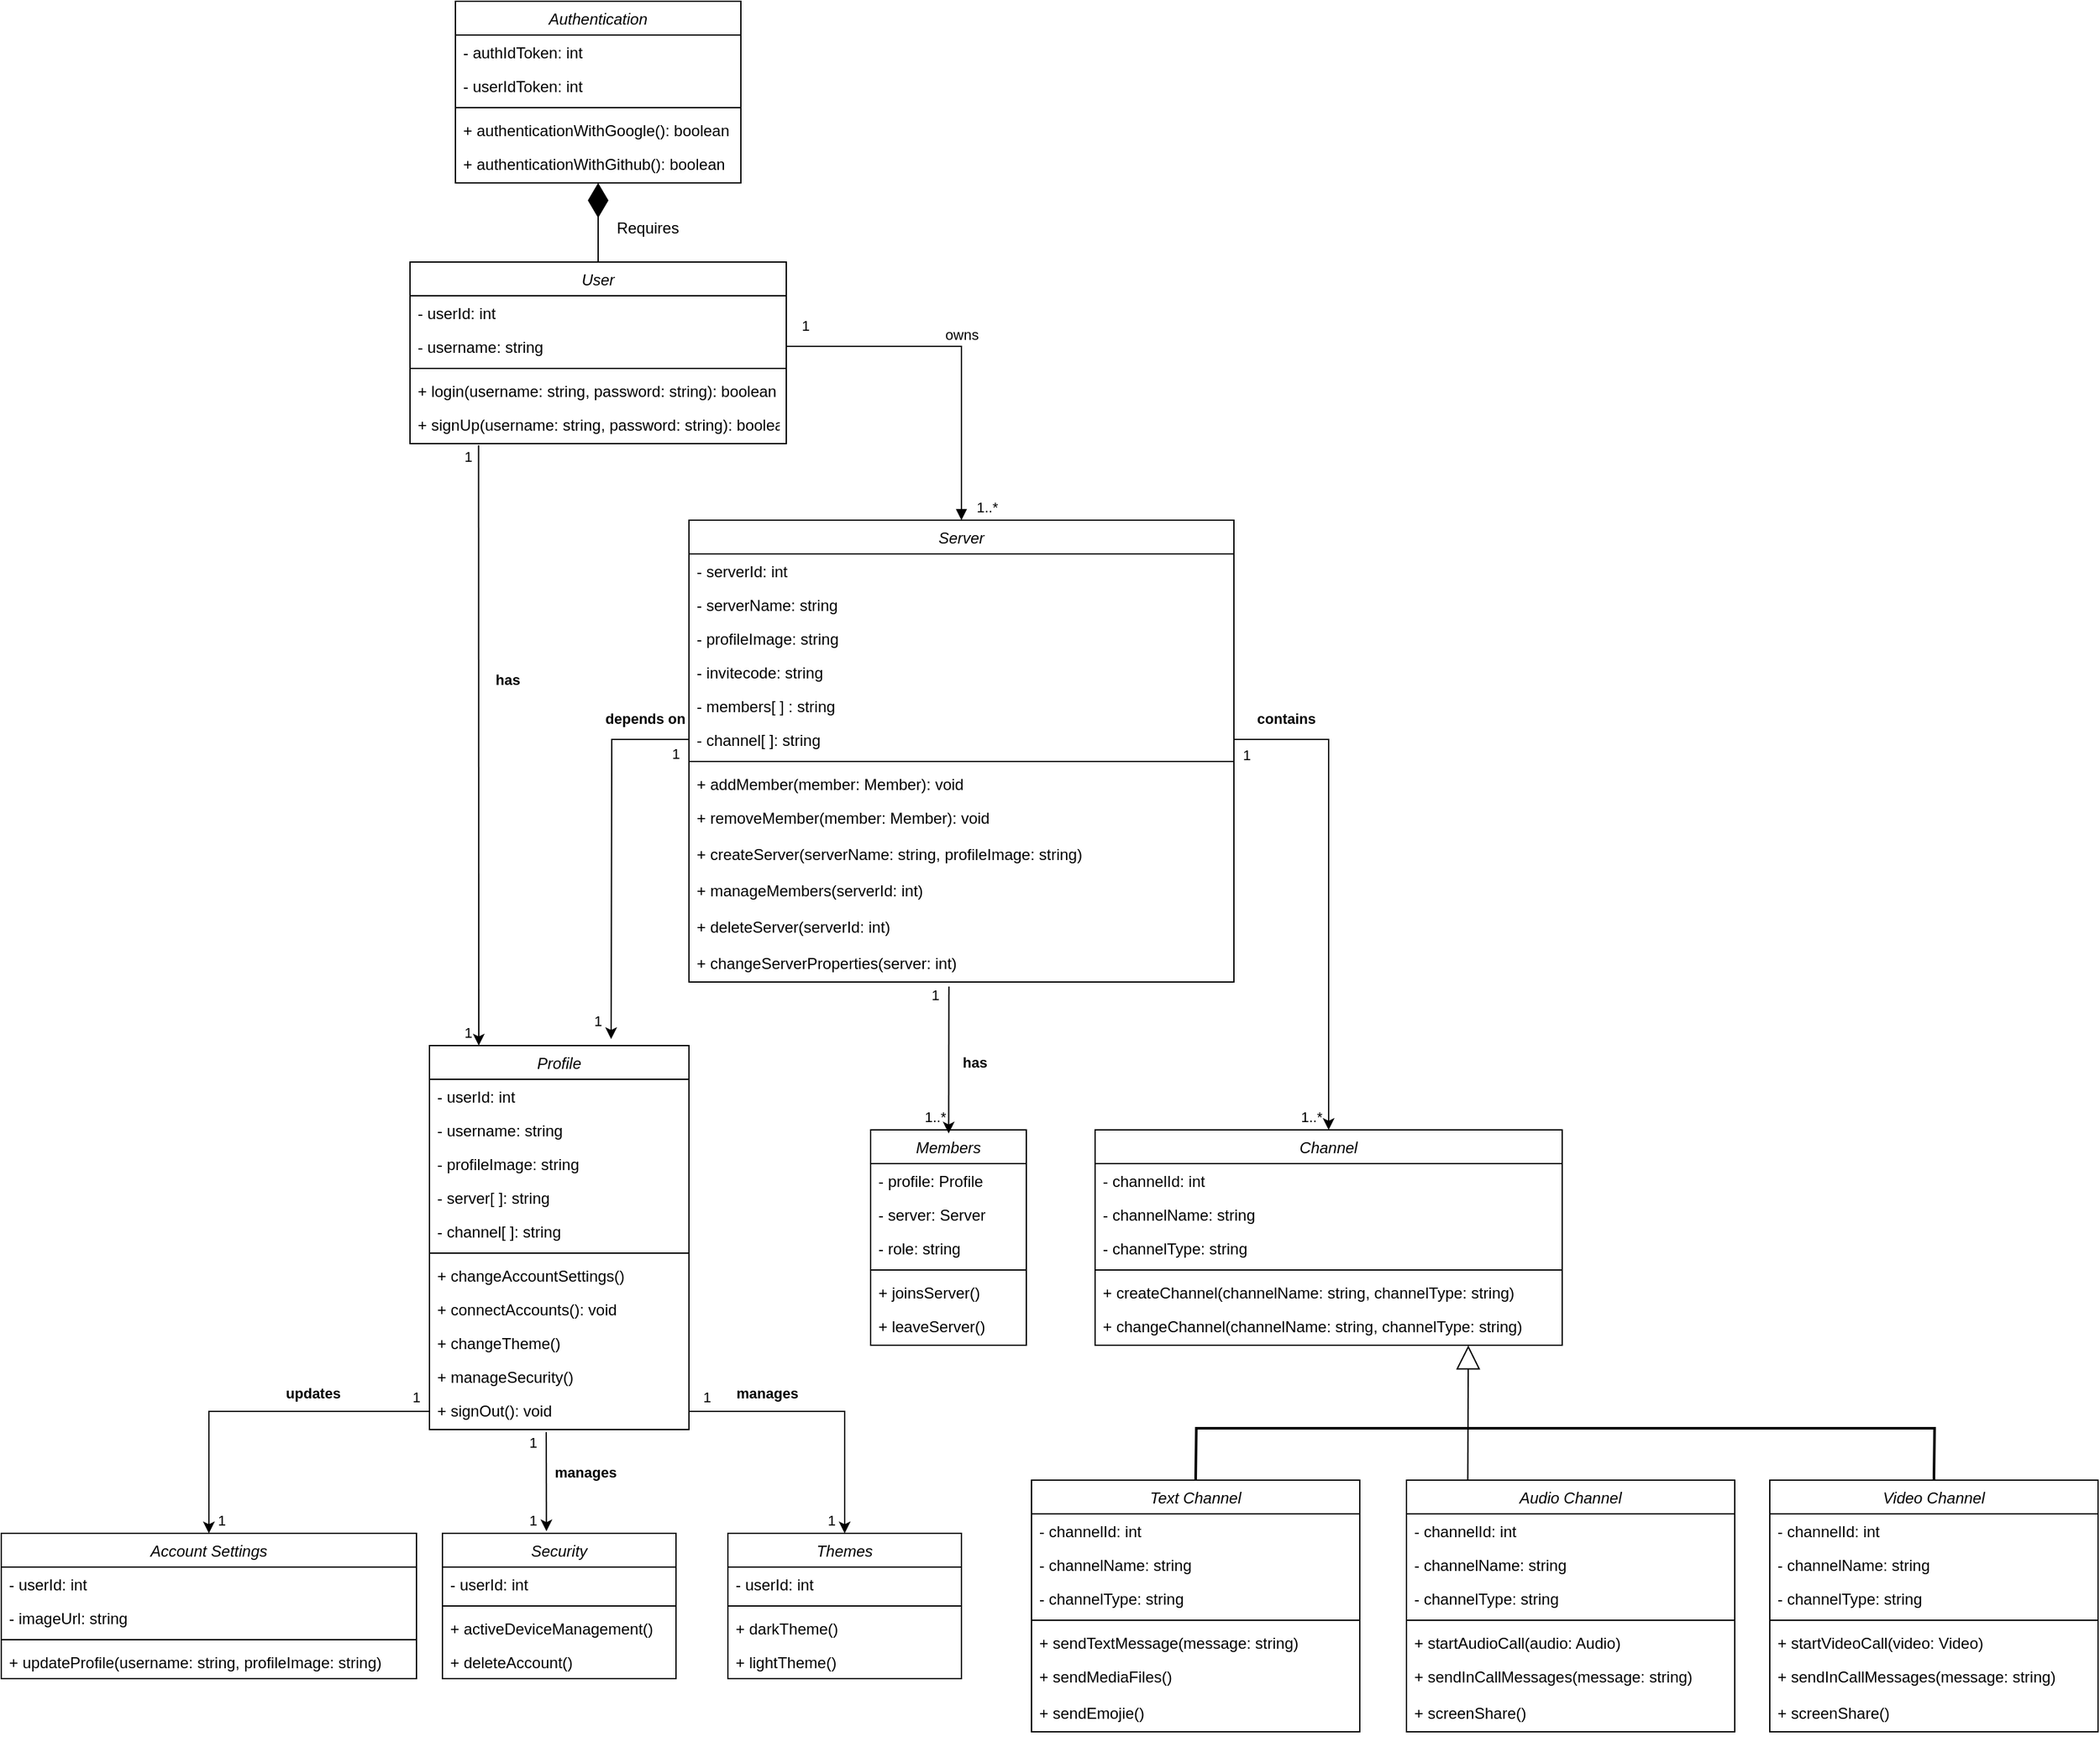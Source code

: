 <mxfile version="24.2.3" type="github">
  <diagram id="C5RBs43oDa-KdzZeNtuy" name="Page-1">
    <mxGraphModel dx="2577" dy="870" grid="1" gridSize="10" guides="1" tooltips="1" connect="1" arrows="1" fold="1" page="1" pageScale="1" pageWidth="827" pageHeight="1169" math="0" shadow="0">
      <root>
        <mxCell id="WIyWlLk6GJQsqaUBKTNV-0" />
        <mxCell id="WIyWlLk6GJQsqaUBKTNV-1" parent="WIyWlLk6GJQsqaUBKTNV-0" />
        <mxCell id="zkfFHV4jXpPFQw0GAbJ--0" value="Authentication" style="swimlane;fontStyle=2;align=center;verticalAlign=top;childLayout=stackLayout;horizontal=1;startSize=26;horizontalStack=0;resizeParent=1;resizeLast=0;collapsible=1;marginBottom=0;rounded=0;shadow=0;strokeWidth=1;strokeColor=default;fillColor=none;" parent="WIyWlLk6GJQsqaUBKTNV-1" vertex="1">
          <mxGeometry x="220" y="120" width="220" height="140" as="geometry">
            <mxRectangle x="230" y="140" width="160" height="26" as="alternateBounds" />
          </mxGeometry>
        </mxCell>
        <mxCell id="zkfFHV4jXpPFQw0GAbJ--1" value="- authIdToken: int" style="text;align=left;verticalAlign=top;spacingLeft=4;spacingRight=4;overflow=hidden;rotatable=0;points=[[0,0.5],[1,0.5]];portConstraint=eastwest;" parent="zkfFHV4jXpPFQw0GAbJ--0" vertex="1">
          <mxGeometry y="26" width="220" height="26" as="geometry" />
        </mxCell>
        <mxCell id="zkfFHV4jXpPFQw0GAbJ--2" value="- userIdToken: int" style="text;align=left;verticalAlign=top;spacingLeft=4;spacingRight=4;overflow=hidden;rotatable=0;points=[[0,0.5],[1,0.5]];portConstraint=eastwest;rounded=0;shadow=0;html=0;" parent="zkfFHV4jXpPFQw0GAbJ--0" vertex="1">
          <mxGeometry y="52" width="220" height="26" as="geometry" />
        </mxCell>
        <mxCell id="zkfFHV4jXpPFQw0GAbJ--4" value="" style="line;html=1;strokeWidth=1;align=left;verticalAlign=middle;spacingTop=-1;spacingLeft=3;spacingRight=3;rotatable=0;labelPosition=right;points=[];portConstraint=eastwest;" parent="zkfFHV4jXpPFQw0GAbJ--0" vertex="1">
          <mxGeometry y="78" width="220" height="8" as="geometry" />
        </mxCell>
        <mxCell id="zkfFHV4jXpPFQw0GAbJ--5" value="+ authenticationWithGoogle(): boolean" style="text;align=left;verticalAlign=top;spacingLeft=4;spacingRight=4;overflow=hidden;rotatable=0;points=[[0,0.5],[1,0.5]];portConstraint=eastwest;" parent="zkfFHV4jXpPFQw0GAbJ--0" vertex="1">
          <mxGeometry y="86" width="220" height="26" as="geometry" />
        </mxCell>
        <mxCell id="yIrXQDj36czrP8xKWyTo-0" value="+ authenticationWithGithub(): boolean" style="text;align=left;verticalAlign=top;spacingLeft=4;spacingRight=4;overflow=hidden;rotatable=0;points=[[0,0.5],[1,0.5]];portConstraint=eastwest;" parent="zkfFHV4jXpPFQw0GAbJ--0" vertex="1">
          <mxGeometry y="112" width="220" height="28" as="geometry" />
        </mxCell>
        <mxCell id="yIrXQDj36czrP8xKWyTo-1" value="User" style="swimlane;fontStyle=2;align=center;verticalAlign=top;childLayout=stackLayout;horizontal=1;startSize=26;horizontalStack=0;resizeParent=1;resizeLast=0;collapsible=1;marginBottom=0;rounded=0;shadow=0;strokeWidth=1;fillColor=none;" parent="WIyWlLk6GJQsqaUBKTNV-1" vertex="1">
          <mxGeometry x="185" y="321" width="290" height="140" as="geometry">
            <mxRectangle x="230" y="140" width="160" height="26" as="alternateBounds" />
          </mxGeometry>
        </mxCell>
        <mxCell id="yIrXQDj36czrP8xKWyTo-2" value="- userId: int" style="text;align=left;verticalAlign=top;spacingLeft=4;spacingRight=4;overflow=hidden;rotatable=0;points=[[0,0.5],[1,0.5]];portConstraint=eastwest;" parent="yIrXQDj36czrP8xKWyTo-1" vertex="1">
          <mxGeometry y="26" width="290" height="26" as="geometry" />
        </mxCell>
        <mxCell id="yIrXQDj36czrP8xKWyTo-3" value="- username: string" style="text;align=left;verticalAlign=top;spacingLeft=4;spacingRight=4;overflow=hidden;rotatable=0;points=[[0,0.5],[1,0.5]];portConstraint=eastwest;rounded=0;shadow=0;html=0;" parent="yIrXQDj36czrP8xKWyTo-1" vertex="1">
          <mxGeometry y="52" width="290" height="26" as="geometry" />
        </mxCell>
        <mxCell id="yIrXQDj36czrP8xKWyTo-4" value="" style="line;html=1;strokeWidth=1;align=left;verticalAlign=middle;spacingTop=-1;spacingLeft=3;spacingRight=3;rotatable=0;labelPosition=right;points=[];portConstraint=eastwest;" parent="yIrXQDj36czrP8xKWyTo-1" vertex="1">
          <mxGeometry y="78" width="290" height="8" as="geometry" />
        </mxCell>
        <mxCell id="yIrXQDj36czrP8xKWyTo-5" value="+ login(username: string, password: string): boolean" style="text;align=left;verticalAlign=top;spacingLeft=4;spacingRight=4;overflow=hidden;rotatable=0;points=[[0,0.5],[1,0.5]];portConstraint=eastwest;" parent="yIrXQDj36czrP8xKWyTo-1" vertex="1">
          <mxGeometry y="86" width="290" height="26" as="geometry" />
        </mxCell>
        <mxCell id="yIrXQDj36czrP8xKWyTo-6" value="+ signUp(username: string, password: string): boolean" style="text;align=left;verticalAlign=top;spacingLeft=4;spacingRight=4;overflow=hidden;rotatable=0;points=[[0,0.5],[1,0.5]];portConstraint=eastwest;" parent="yIrXQDj36czrP8xKWyTo-1" vertex="1">
          <mxGeometry y="112" width="290" height="28" as="geometry" />
        </mxCell>
        <mxCell id="yIrXQDj36czrP8xKWyTo-7" value="" style="endArrow=diamondThin;endFill=1;endSize=24;html=1;rounded=0;exitX=0.5;exitY=0;exitDx=0;exitDy=0;" parent="WIyWlLk6GJQsqaUBKTNV-1" source="yIrXQDj36czrP8xKWyTo-1" target="yIrXQDj36czrP8xKWyTo-0" edge="1">
          <mxGeometry width="160" relative="1" as="geometry">
            <mxPoint x="230" y="410" as="sourcePoint" />
            <mxPoint x="390" y="410" as="targetPoint" />
          </mxGeometry>
        </mxCell>
        <mxCell id="yIrXQDj36czrP8xKWyTo-9" value="Requires&amp;nbsp;" style="text;html=1;align=center;verticalAlign=middle;whiteSpace=wrap;rounded=0;" parent="WIyWlLk6GJQsqaUBKTNV-1" vertex="1">
          <mxGeometry x="340" y="280" width="60" height="30" as="geometry" />
        </mxCell>
        <mxCell id="yIrXQDj36czrP8xKWyTo-18" value="Server" style="swimlane;fontStyle=2;align=center;verticalAlign=top;childLayout=stackLayout;horizontal=1;startSize=26;horizontalStack=0;resizeParent=1;resizeLast=0;collapsible=1;marginBottom=0;rounded=0;shadow=0;strokeWidth=1;fillColor=none;" parent="WIyWlLk6GJQsqaUBKTNV-1" vertex="1">
          <mxGeometry x="400" y="520" width="420" height="356" as="geometry">
            <mxRectangle x="230" y="140" width="160" height="26" as="alternateBounds" />
          </mxGeometry>
        </mxCell>
        <mxCell id="yIrXQDj36czrP8xKWyTo-19" value="- serverId: int" style="text;align=left;verticalAlign=top;spacingLeft=4;spacingRight=4;overflow=hidden;rotatable=0;points=[[0,0.5],[1,0.5]];portConstraint=eastwest;" parent="yIrXQDj36czrP8xKWyTo-18" vertex="1">
          <mxGeometry y="26" width="420" height="26" as="geometry" />
        </mxCell>
        <mxCell id="yIrXQDj36czrP8xKWyTo-26" value="- serverName: string" style="text;align=left;verticalAlign=top;spacingLeft=4;spacingRight=4;overflow=hidden;rotatable=0;points=[[0,0.5],[1,0.5]];portConstraint=eastwest;" parent="yIrXQDj36czrP8xKWyTo-18" vertex="1">
          <mxGeometry y="52" width="420" height="26" as="geometry" />
        </mxCell>
        <mxCell id="yIrXQDj36czrP8xKWyTo-27" value="- profileImage: string" style="text;align=left;verticalAlign=top;spacingLeft=4;spacingRight=4;overflow=hidden;rotatable=0;points=[[0,0.5],[1,0.5]];portConstraint=eastwest;" parent="yIrXQDj36czrP8xKWyTo-18" vertex="1">
          <mxGeometry y="78" width="420" height="26" as="geometry" />
        </mxCell>
        <mxCell id="yIrXQDj36czrP8xKWyTo-28" value="- invitecode: string" style="text;align=left;verticalAlign=top;spacingLeft=4;spacingRight=4;overflow=hidden;rotatable=0;points=[[0,0.5],[1,0.5]];portConstraint=eastwest;" parent="yIrXQDj36czrP8xKWyTo-18" vertex="1">
          <mxGeometry y="104" width="420" height="26" as="geometry" />
        </mxCell>
        <mxCell id="yIrXQDj36czrP8xKWyTo-30" value="- members[ ] : string" style="text;align=left;verticalAlign=top;spacingLeft=4;spacingRight=4;overflow=hidden;rotatable=0;points=[[0,0.5],[1,0.5]];portConstraint=eastwest;" parent="yIrXQDj36czrP8xKWyTo-18" vertex="1">
          <mxGeometry y="130" width="420" height="26" as="geometry" />
        </mxCell>
        <mxCell id="yIrXQDj36czrP8xKWyTo-117" style="edgeStyle=orthogonalEdgeStyle;rounded=0;orthogonalLoop=1;jettySize=auto;html=1;exitX=0;exitY=0.5;exitDx=0;exitDy=0;" parent="yIrXQDj36czrP8xKWyTo-18" source="yIrXQDj36czrP8xKWyTo-29" edge="1">
          <mxGeometry relative="1" as="geometry">
            <mxPoint x="-60" y="400" as="targetPoint" />
          </mxGeometry>
        </mxCell>
        <mxCell id="yIrXQDj36czrP8xKWyTo-29" value="- channel[ ]: string" style="text;align=left;verticalAlign=top;spacingLeft=4;spacingRight=4;overflow=hidden;rotatable=0;points=[[0,0.5],[1,0.5]];portConstraint=eastwest;" parent="yIrXQDj36czrP8xKWyTo-18" vertex="1">
          <mxGeometry y="156" width="420" height="26" as="geometry" />
        </mxCell>
        <mxCell id="yIrXQDj36czrP8xKWyTo-21" value="" style="line;html=1;strokeWidth=1;align=left;verticalAlign=middle;spacingTop=-1;spacingLeft=3;spacingRight=3;rotatable=0;labelPosition=right;points=[];portConstraint=eastwest;" parent="yIrXQDj36czrP8xKWyTo-18" vertex="1">
          <mxGeometry y="182" width="420" height="8" as="geometry" />
        </mxCell>
        <mxCell id="yIrXQDj36czrP8xKWyTo-22" value="+ addMember(member: Member): void" style="text;align=left;verticalAlign=top;spacingLeft=4;spacingRight=4;overflow=hidden;rotatable=0;points=[[0,0.5],[1,0.5]];portConstraint=eastwest;" parent="yIrXQDj36czrP8xKWyTo-18" vertex="1">
          <mxGeometry y="190" width="420" height="26" as="geometry" />
        </mxCell>
        <mxCell id="yIrXQDj36czrP8xKWyTo-120" value="" style="endArrow=classic;html=1;rounded=0;exitX=0.477;exitY=1.124;exitDx=0;exitDy=0;exitPerimeter=0;entryX=0.5;entryY=0;entryDx=0;entryDy=0;" parent="yIrXQDj36czrP8xKWyTo-18" source="yIrXQDj36czrP8xKWyTo-34" edge="1">
          <mxGeometry width="50" height="50" relative="1" as="geometry">
            <mxPoint x="200.0" y="10.002" as="sourcePoint" />
            <mxPoint x="200.16" y="472.77" as="targetPoint" />
          </mxGeometry>
        </mxCell>
        <mxCell id="yIrXQDj36czrP8xKWyTo-23" value="+ removeMember(member: Member): void" style="text;align=left;verticalAlign=top;spacingLeft=4;spacingRight=4;overflow=hidden;rotatable=0;points=[[0,0.5],[1,0.5]];portConstraint=eastwest;" parent="yIrXQDj36czrP8xKWyTo-18" vertex="1">
          <mxGeometry y="216" width="420" height="28" as="geometry" />
        </mxCell>
        <mxCell id="yIrXQDj36czrP8xKWyTo-33" value="+ createServer(serverName: string, profileImage: string)" style="text;align=left;verticalAlign=top;spacingLeft=4;spacingRight=4;overflow=hidden;rotatable=0;points=[[0,0.5],[1,0.5]];portConstraint=eastwest;" parent="yIrXQDj36czrP8xKWyTo-18" vertex="1">
          <mxGeometry y="244" width="420" height="28" as="geometry" />
        </mxCell>
        <mxCell id="yIrXQDj36czrP8xKWyTo-31" value="+ manageMembers(serverId: int)" style="text;align=left;verticalAlign=top;spacingLeft=4;spacingRight=4;overflow=hidden;rotatable=0;points=[[0,0.5],[1,0.5]];portConstraint=eastwest;" parent="yIrXQDj36czrP8xKWyTo-18" vertex="1">
          <mxGeometry y="272" width="420" height="28" as="geometry" />
        </mxCell>
        <mxCell id="yIrXQDj36czrP8xKWyTo-32" value="+ deleteServer(serverId: int)" style="text;align=left;verticalAlign=top;spacingLeft=4;spacingRight=4;overflow=hidden;rotatable=0;points=[[0,0.5],[1,0.5]];portConstraint=eastwest;" parent="yIrXQDj36czrP8xKWyTo-18" vertex="1">
          <mxGeometry y="300" width="420" height="28" as="geometry" />
        </mxCell>
        <mxCell id="yIrXQDj36czrP8xKWyTo-34" value="+ changeServerProperties(server: int)" style="text;align=left;verticalAlign=top;spacingLeft=4;spacingRight=4;overflow=hidden;rotatable=0;points=[[0,0.5],[1,0.5]];portConstraint=eastwest;" parent="yIrXQDj36czrP8xKWyTo-18" vertex="1">
          <mxGeometry y="328" width="420" height="28" as="geometry" />
        </mxCell>
        <mxCell id="yIrXQDj36czrP8xKWyTo-36" value="owns" style="html=1;verticalAlign=bottom;endArrow=block;curved=0;rounded=0;exitX=1;exitY=0.5;exitDx=0;exitDy=0;entryX=0.5;entryY=0;entryDx=0;entryDy=0;" parent="WIyWlLk6GJQsqaUBKTNV-1" source="yIrXQDj36czrP8xKWyTo-3" target="yIrXQDj36czrP8xKWyTo-18" edge="1">
          <mxGeometry width="80" relative="1" as="geometry">
            <mxPoint x="480" y="600" as="sourcePoint" />
            <mxPoint x="560" y="600" as="targetPoint" />
            <Array as="points">
              <mxPoint x="610" y="386" />
            </Array>
          </mxGeometry>
        </mxCell>
        <mxCell id="yIrXQDj36czrP8xKWyTo-37" value="&lt;font style=&quot;font-size: 11px;&quot;&gt;1&lt;/font&gt;" style="text;html=1;align=center;verticalAlign=middle;whiteSpace=wrap;rounded=0;" parent="WIyWlLk6GJQsqaUBKTNV-1" vertex="1">
          <mxGeometry x="480" y="360" width="20" height="20" as="geometry" />
        </mxCell>
        <mxCell id="yIrXQDj36czrP8xKWyTo-39" value="&lt;font style=&quot;font-size: 11px;&quot;&gt;1..*&lt;/font&gt;" style="text;html=1;align=center;verticalAlign=middle;whiteSpace=wrap;rounded=0;" parent="WIyWlLk6GJQsqaUBKTNV-1" vertex="1">
          <mxGeometry x="620" y="500" width="20" height="20" as="geometry" />
        </mxCell>
        <mxCell id="yIrXQDj36czrP8xKWyTo-40" value="Channel" style="swimlane;fontStyle=2;align=center;verticalAlign=top;childLayout=stackLayout;horizontal=1;startSize=26;horizontalStack=0;resizeParent=1;resizeLast=0;collapsible=1;marginBottom=0;rounded=0;shadow=0;strokeWidth=1;fillColor=none;" parent="WIyWlLk6GJQsqaUBKTNV-1" vertex="1">
          <mxGeometry x="713" y="990" width="360" height="166" as="geometry">
            <mxRectangle x="230" y="140" width="160" height="26" as="alternateBounds" />
          </mxGeometry>
        </mxCell>
        <mxCell id="yIrXQDj36czrP8xKWyTo-41" value="- channelId: int" style="text;align=left;verticalAlign=top;spacingLeft=4;spacingRight=4;overflow=hidden;rotatable=0;points=[[0,0.5],[1,0.5]];portConstraint=eastwest;" parent="yIrXQDj36czrP8xKWyTo-40" vertex="1">
          <mxGeometry y="26" width="360" height="26" as="geometry" />
        </mxCell>
        <mxCell id="yIrXQDj36czrP8xKWyTo-42" value="- channelName: string" style="text;align=left;verticalAlign=top;spacingLeft=4;spacingRight=4;overflow=hidden;rotatable=0;points=[[0,0.5],[1,0.5]];portConstraint=eastwest;rounded=0;shadow=0;html=0;" parent="yIrXQDj36czrP8xKWyTo-40" vertex="1">
          <mxGeometry y="52" width="360" height="26" as="geometry" />
        </mxCell>
        <mxCell id="yIrXQDj36czrP8xKWyTo-66" value="- channelType: string" style="text;align=left;verticalAlign=top;spacingLeft=4;spacingRight=4;overflow=hidden;rotatable=0;points=[[0,0.5],[1,0.5]];portConstraint=eastwest;rounded=0;shadow=0;html=0;" parent="yIrXQDj36czrP8xKWyTo-40" vertex="1">
          <mxGeometry y="78" width="360" height="26" as="geometry" />
        </mxCell>
        <mxCell id="yIrXQDj36czrP8xKWyTo-43" value="" style="line;html=1;strokeWidth=1;align=left;verticalAlign=middle;spacingTop=-1;spacingLeft=3;spacingRight=3;rotatable=0;labelPosition=right;points=[];portConstraint=eastwest;" parent="yIrXQDj36czrP8xKWyTo-40" vertex="1">
          <mxGeometry y="104" width="360" height="8" as="geometry" />
        </mxCell>
        <mxCell id="yIrXQDj36czrP8xKWyTo-44" value="+ createChannel(channelName: string, channelType: string)" style="text;align=left;verticalAlign=top;spacingLeft=4;spacingRight=4;overflow=hidden;rotatable=0;points=[[0,0.5],[1,0.5]];portConstraint=eastwest;" parent="yIrXQDj36czrP8xKWyTo-40" vertex="1">
          <mxGeometry y="112" width="360" height="26" as="geometry" />
        </mxCell>
        <mxCell id="yIrXQDj36czrP8xKWyTo-45" value="+ changeChannel(channelName: string, channelType: string)" style="text;align=left;verticalAlign=top;spacingLeft=4;spacingRight=4;overflow=hidden;rotatable=0;points=[[0,0.5],[1,0.5]];portConstraint=eastwest;" parent="yIrXQDj36czrP8xKWyTo-40" vertex="1">
          <mxGeometry y="138" width="360" height="28" as="geometry" />
        </mxCell>
        <mxCell id="yIrXQDj36czrP8xKWyTo-46" value="Profile" style="swimlane;fontStyle=2;align=center;verticalAlign=top;childLayout=stackLayout;horizontal=1;startSize=26;horizontalStack=0;resizeParent=1;resizeLast=0;collapsible=1;marginBottom=0;rounded=0;shadow=0;strokeWidth=1;fillColor=none;" parent="WIyWlLk6GJQsqaUBKTNV-1" vertex="1">
          <mxGeometry x="200" y="925" width="200" height="296" as="geometry">
            <mxRectangle x="230" y="140" width="160" height="26" as="alternateBounds" />
          </mxGeometry>
        </mxCell>
        <mxCell id="yIrXQDj36czrP8xKWyTo-47" value="- userId: int" style="text;align=left;verticalAlign=top;spacingLeft=4;spacingRight=4;overflow=hidden;rotatable=0;points=[[0,0.5],[1,0.5]];portConstraint=eastwest;" parent="yIrXQDj36czrP8xKWyTo-46" vertex="1">
          <mxGeometry y="26" width="200" height="26" as="geometry" />
        </mxCell>
        <mxCell id="yIrXQDj36czrP8xKWyTo-48" value="- username: string" style="text;align=left;verticalAlign=top;spacingLeft=4;spacingRight=4;overflow=hidden;rotatable=0;points=[[0,0.5],[1,0.5]];portConstraint=eastwest;rounded=0;shadow=0;html=0;" parent="yIrXQDj36czrP8xKWyTo-46" vertex="1">
          <mxGeometry y="52" width="200" height="26" as="geometry" />
        </mxCell>
        <mxCell id="yIrXQDj36czrP8xKWyTo-58" value="- profileImage: string" style="text;align=left;verticalAlign=top;spacingLeft=4;spacingRight=4;overflow=hidden;rotatable=0;points=[[0,0.5],[1,0.5]];portConstraint=eastwest;rounded=0;shadow=0;html=0;" parent="yIrXQDj36czrP8xKWyTo-46" vertex="1">
          <mxGeometry y="78" width="200" height="26" as="geometry" />
        </mxCell>
        <mxCell id="yIrXQDj36czrP8xKWyTo-59" value="- server[ ]: string" style="text;align=left;verticalAlign=top;spacingLeft=4;spacingRight=4;overflow=hidden;rotatable=0;points=[[0,0.5],[1,0.5]];portConstraint=eastwest;rounded=0;shadow=0;html=0;" parent="yIrXQDj36czrP8xKWyTo-46" vertex="1">
          <mxGeometry y="104" width="200" height="26" as="geometry" />
        </mxCell>
        <mxCell id="yIrXQDj36czrP8xKWyTo-60" value="- channel[ ]: string" style="text;align=left;verticalAlign=top;spacingLeft=4;spacingRight=4;overflow=hidden;rotatable=0;points=[[0,0.5],[1,0.5]];portConstraint=eastwest;rounded=0;shadow=0;html=0;" parent="yIrXQDj36czrP8xKWyTo-46" vertex="1">
          <mxGeometry y="130" width="200" height="26" as="geometry" />
        </mxCell>
        <mxCell id="yIrXQDj36czrP8xKWyTo-49" value="" style="line;html=1;strokeWidth=1;align=left;verticalAlign=middle;spacingTop=-1;spacingLeft=3;spacingRight=3;rotatable=0;labelPosition=right;points=[];portConstraint=eastwest;" parent="yIrXQDj36czrP8xKWyTo-46" vertex="1">
          <mxGeometry y="156" width="200" height="8" as="geometry" />
        </mxCell>
        <mxCell id="yIrXQDj36czrP8xKWyTo-50" value="+ changeAccountSettings()" style="text;align=left;verticalAlign=top;spacingLeft=4;spacingRight=4;overflow=hidden;rotatable=0;points=[[0,0.5],[1,0.5]];portConstraint=eastwest;" parent="yIrXQDj36czrP8xKWyTo-46" vertex="1">
          <mxGeometry y="164" width="200" height="26" as="geometry" />
        </mxCell>
        <mxCell id="yIrXQDj36czrP8xKWyTo-62" value="+ connectAccounts(): void" style="text;align=left;verticalAlign=top;spacingLeft=4;spacingRight=4;overflow=hidden;rotatable=0;points=[[0,0.5],[1,0.5]];portConstraint=eastwest;" parent="yIrXQDj36czrP8xKWyTo-46" vertex="1">
          <mxGeometry y="190" width="200" height="26" as="geometry" />
        </mxCell>
        <mxCell id="yIrXQDj36czrP8xKWyTo-63" value="+ changeTheme()" style="text;align=left;verticalAlign=top;spacingLeft=4;spacingRight=4;overflow=hidden;rotatable=0;points=[[0,0.5],[1,0.5]];portConstraint=eastwest;" parent="yIrXQDj36czrP8xKWyTo-46" vertex="1">
          <mxGeometry y="216" width="200" height="26" as="geometry" />
        </mxCell>
        <mxCell id="yIrXQDj36czrP8xKWyTo-123" value="" style="endArrow=classic;html=1;rounded=0;exitX=0.45;exitY=1.071;exitDx=0;exitDy=0;exitPerimeter=0;entryX=0.5;entryY=0;entryDx=0;entryDy=0;" parent="yIrXQDj36czrP8xKWyTo-46" source="yIrXQDj36czrP8xKWyTo-51" edge="1">
          <mxGeometry width="50" height="50" relative="1" as="geometry">
            <mxPoint x="90.0" y="-88.388" as="sourcePoint" />
            <mxPoint x="90.16" y="374.38" as="targetPoint" />
          </mxGeometry>
        </mxCell>
        <mxCell id="yIrXQDj36czrP8xKWyTo-61" value="+ manageSecurity()" style="text;align=left;verticalAlign=top;spacingLeft=4;spacingRight=4;overflow=hidden;rotatable=0;points=[[0,0.5],[1,0.5]];portConstraint=eastwest;" parent="yIrXQDj36czrP8xKWyTo-46" vertex="1">
          <mxGeometry y="242" width="200" height="26" as="geometry" />
        </mxCell>
        <mxCell id="yIrXQDj36czrP8xKWyTo-51" value="+ signOut(): void" style="text;align=left;verticalAlign=top;spacingLeft=4;spacingRight=4;overflow=hidden;rotatable=0;points=[[0,0.5],[1,0.5]];portConstraint=eastwest;" parent="yIrXQDj36czrP8xKWyTo-46" vertex="1">
          <mxGeometry y="268" width="200" height="28" as="geometry" />
        </mxCell>
        <mxCell id="yIrXQDj36czrP8xKWyTo-64" style="edgeStyle=orthogonalEdgeStyle;rounded=0;orthogonalLoop=1;jettySize=auto;html=1;exitX=1;exitY=0.5;exitDx=0;exitDy=0;" parent="yIrXQDj36czrP8xKWyTo-46" source="yIrXQDj36czrP8xKWyTo-60" target="yIrXQDj36czrP8xKWyTo-60" edge="1">
          <mxGeometry relative="1" as="geometry" />
        </mxCell>
        <mxCell id="yIrXQDj36czrP8xKWyTo-52" value="Members" style="swimlane;fontStyle=2;align=center;verticalAlign=top;childLayout=stackLayout;horizontal=1;startSize=26;horizontalStack=0;resizeParent=1;resizeLast=0;collapsible=1;marginBottom=0;rounded=0;shadow=0;strokeWidth=1;fillColor=none;" parent="WIyWlLk6GJQsqaUBKTNV-1" vertex="1">
          <mxGeometry x="540" y="990" width="120" height="166" as="geometry">
            <mxRectangle x="230" y="140" width="160" height="26" as="alternateBounds" />
          </mxGeometry>
        </mxCell>
        <mxCell id="yIrXQDj36czrP8xKWyTo-53" value="- profile: Profile" style="text;align=left;verticalAlign=top;spacingLeft=4;spacingRight=4;overflow=hidden;rotatable=0;points=[[0,0.5],[1,0.5]];portConstraint=eastwest;" parent="yIrXQDj36czrP8xKWyTo-52" vertex="1">
          <mxGeometry y="26" width="120" height="26" as="geometry" />
        </mxCell>
        <mxCell id="yIrXQDj36czrP8xKWyTo-54" value="- server: Server" style="text;align=left;verticalAlign=top;spacingLeft=4;spacingRight=4;overflow=hidden;rotatable=0;points=[[0,0.5],[1,0.5]];portConstraint=eastwest;rounded=0;shadow=0;html=0;" parent="yIrXQDj36czrP8xKWyTo-52" vertex="1">
          <mxGeometry y="52" width="120" height="26" as="geometry" />
        </mxCell>
        <mxCell id="yIrXQDj36czrP8xKWyTo-65" value="- role: string" style="text;align=left;verticalAlign=top;spacingLeft=4;spacingRight=4;overflow=hidden;rotatable=0;points=[[0,0.5],[1,0.5]];portConstraint=eastwest;rounded=0;shadow=0;html=0;" parent="yIrXQDj36czrP8xKWyTo-52" vertex="1">
          <mxGeometry y="78" width="120" height="26" as="geometry" />
        </mxCell>
        <mxCell id="yIrXQDj36czrP8xKWyTo-55" value="" style="line;html=1;strokeWidth=1;align=left;verticalAlign=middle;spacingTop=-1;spacingLeft=3;spacingRight=3;rotatable=0;labelPosition=right;points=[];portConstraint=eastwest;" parent="yIrXQDj36czrP8xKWyTo-52" vertex="1">
          <mxGeometry y="104" width="120" height="8" as="geometry" />
        </mxCell>
        <mxCell id="yIrXQDj36czrP8xKWyTo-56" value="+ joinsServer()" style="text;align=left;verticalAlign=top;spacingLeft=4;spacingRight=4;overflow=hidden;rotatable=0;points=[[0,0.5],[1,0.5]];portConstraint=eastwest;" parent="yIrXQDj36czrP8xKWyTo-52" vertex="1">
          <mxGeometry y="112" width="120" height="26" as="geometry" />
        </mxCell>
        <mxCell id="yIrXQDj36czrP8xKWyTo-57" value="+ leaveServer()" style="text;align=left;verticalAlign=top;spacingLeft=4;spacingRight=4;overflow=hidden;rotatable=0;points=[[0,0.5],[1,0.5]];portConstraint=eastwest;" parent="yIrXQDj36czrP8xKWyTo-52" vertex="1">
          <mxGeometry y="138" width="120" height="28" as="geometry" />
        </mxCell>
        <mxCell id="yIrXQDj36czrP8xKWyTo-67" value="Account Settings" style="swimlane;fontStyle=2;align=center;verticalAlign=top;childLayout=stackLayout;horizontal=1;startSize=26;horizontalStack=0;resizeParent=1;resizeLast=0;collapsible=1;marginBottom=0;rounded=0;shadow=0;strokeWidth=1;fillColor=none;" parent="WIyWlLk6GJQsqaUBKTNV-1" vertex="1">
          <mxGeometry x="-130" y="1301" width="320" height="112" as="geometry">
            <mxRectangle x="230" y="140" width="160" height="26" as="alternateBounds" />
          </mxGeometry>
        </mxCell>
        <mxCell id="yIrXQDj36czrP8xKWyTo-68" value="- userId: int" style="text;align=left;verticalAlign=top;spacingLeft=4;spacingRight=4;overflow=hidden;rotatable=0;points=[[0,0.5],[1,0.5]];portConstraint=eastwest;" parent="yIrXQDj36czrP8xKWyTo-67" vertex="1">
          <mxGeometry y="26" width="320" height="26" as="geometry" />
        </mxCell>
        <mxCell id="yIrXQDj36czrP8xKWyTo-69" value="- imageUrl: string" style="text;align=left;verticalAlign=top;spacingLeft=4;spacingRight=4;overflow=hidden;rotatable=0;points=[[0,0.5],[1,0.5]];portConstraint=eastwest;rounded=0;shadow=0;html=0;" parent="yIrXQDj36czrP8xKWyTo-67" vertex="1">
          <mxGeometry y="52" width="320" height="26" as="geometry" />
        </mxCell>
        <mxCell id="yIrXQDj36czrP8xKWyTo-71" value="" style="line;html=1;strokeWidth=1;align=left;verticalAlign=middle;spacingTop=-1;spacingLeft=3;spacingRight=3;rotatable=0;labelPosition=right;points=[];portConstraint=eastwest;" parent="yIrXQDj36czrP8xKWyTo-67" vertex="1">
          <mxGeometry y="78" width="320" height="8" as="geometry" />
        </mxCell>
        <mxCell id="yIrXQDj36czrP8xKWyTo-72" value="+ updateProfile(username: string, profileImage: string)" style="text;align=left;verticalAlign=top;spacingLeft=4;spacingRight=4;overflow=hidden;rotatable=0;points=[[0,0.5],[1,0.5]];portConstraint=eastwest;" parent="yIrXQDj36czrP8xKWyTo-67" vertex="1">
          <mxGeometry y="86" width="320" height="26" as="geometry" />
        </mxCell>
        <mxCell id="yIrXQDj36czrP8xKWyTo-74" value="Security" style="swimlane;fontStyle=2;align=center;verticalAlign=top;childLayout=stackLayout;horizontal=1;startSize=26;horizontalStack=0;resizeParent=1;resizeLast=0;collapsible=1;marginBottom=0;rounded=0;shadow=0;strokeWidth=1;fillColor=none;" parent="WIyWlLk6GJQsqaUBKTNV-1" vertex="1">
          <mxGeometry x="210" y="1301" width="180" height="112" as="geometry">
            <mxRectangle x="230" y="140" width="160" height="26" as="alternateBounds" />
          </mxGeometry>
        </mxCell>
        <mxCell id="yIrXQDj36czrP8xKWyTo-75" value="- userId: int" style="text;align=left;verticalAlign=top;spacingLeft=4;spacingRight=4;overflow=hidden;rotatable=0;points=[[0,0.5],[1,0.5]];portConstraint=eastwest;" parent="yIrXQDj36czrP8xKWyTo-74" vertex="1">
          <mxGeometry y="26" width="180" height="26" as="geometry" />
        </mxCell>
        <mxCell id="yIrXQDj36czrP8xKWyTo-77" value="" style="line;html=1;strokeWidth=1;align=left;verticalAlign=middle;spacingTop=-1;spacingLeft=3;spacingRight=3;rotatable=0;labelPosition=right;points=[];portConstraint=eastwest;" parent="yIrXQDj36czrP8xKWyTo-74" vertex="1">
          <mxGeometry y="52" width="180" height="8" as="geometry" />
        </mxCell>
        <mxCell id="yIrXQDj36czrP8xKWyTo-78" value="+ activeDeviceManagement()" style="text;align=left;verticalAlign=top;spacingLeft=4;spacingRight=4;overflow=hidden;rotatable=0;points=[[0,0.5],[1,0.5]];portConstraint=eastwest;" parent="yIrXQDj36czrP8xKWyTo-74" vertex="1">
          <mxGeometry y="60" width="180" height="26" as="geometry" />
        </mxCell>
        <mxCell id="yIrXQDj36czrP8xKWyTo-79" value="+ deleteAccount()" style="text;align=left;verticalAlign=top;spacingLeft=4;spacingRight=4;overflow=hidden;rotatable=0;points=[[0,0.5],[1,0.5]];portConstraint=eastwest;" parent="yIrXQDj36czrP8xKWyTo-74" vertex="1">
          <mxGeometry y="86" width="180" height="26" as="geometry" />
        </mxCell>
        <mxCell id="yIrXQDj36czrP8xKWyTo-85" value="Themes" style="swimlane;fontStyle=2;align=center;verticalAlign=top;childLayout=stackLayout;horizontal=1;startSize=26;horizontalStack=0;resizeParent=1;resizeLast=0;collapsible=1;marginBottom=0;rounded=0;shadow=0;strokeWidth=1;fillColor=none;" parent="WIyWlLk6GJQsqaUBKTNV-1" vertex="1">
          <mxGeometry x="430" y="1301" width="180" height="112" as="geometry">
            <mxRectangle x="230" y="140" width="160" height="26" as="alternateBounds" />
          </mxGeometry>
        </mxCell>
        <mxCell id="yIrXQDj36czrP8xKWyTo-86" value="- userId: int" style="text;align=left;verticalAlign=top;spacingLeft=4;spacingRight=4;overflow=hidden;rotatable=0;points=[[0,0.5],[1,0.5]];portConstraint=eastwest;" parent="yIrXQDj36czrP8xKWyTo-85" vertex="1">
          <mxGeometry y="26" width="180" height="26" as="geometry" />
        </mxCell>
        <mxCell id="yIrXQDj36czrP8xKWyTo-87" value="" style="line;html=1;strokeWidth=1;align=left;verticalAlign=middle;spacingTop=-1;spacingLeft=3;spacingRight=3;rotatable=0;labelPosition=right;points=[];portConstraint=eastwest;" parent="yIrXQDj36czrP8xKWyTo-85" vertex="1">
          <mxGeometry y="52" width="180" height="8" as="geometry" />
        </mxCell>
        <mxCell id="yIrXQDj36czrP8xKWyTo-88" value="+ darkTheme()" style="text;align=left;verticalAlign=top;spacingLeft=4;spacingRight=4;overflow=hidden;rotatable=0;points=[[0,0.5],[1,0.5]];portConstraint=eastwest;" parent="yIrXQDj36czrP8xKWyTo-85" vertex="1">
          <mxGeometry y="60" width="180" height="26" as="geometry" />
        </mxCell>
        <mxCell id="yIrXQDj36czrP8xKWyTo-89" value="+ lightTheme()" style="text;align=left;verticalAlign=top;spacingLeft=4;spacingRight=4;overflow=hidden;rotatable=0;points=[[0,0.5],[1,0.5]];portConstraint=eastwest;" parent="yIrXQDj36czrP8xKWyTo-85" vertex="1">
          <mxGeometry y="86" width="180" height="26" as="geometry" />
        </mxCell>
        <mxCell id="yIrXQDj36czrP8xKWyTo-90" value="Text Channel" style="swimlane;fontStyle=2;align=center;verticalAlign=top;childLayout=stackLayout;horizontal=1;startSize=26;horizontalStack=0;resizeParent=1;resizeLast=0;collapsible=1;marginBottom=0;rounded=0;shadow=0;strokeWidth=1;fillColor=none;" parent="WIyWlLk6GJQsqaUBKTNV-1" vertex="1">
          <mxGeometry x="664" y="1260" width="253" height="194" as="geometry">
            <mxRectangle x="230" y="140" width="160" height="26" as="alternateBounds" />
          </mxGeometry>
        </mxCell>
        <mxCell id="yIrXQDj36czrP8xKWyTo-91" value="- channelId: int" style="text;align=left;verticalAlign=top;spacingLeft=4;spacingRight=4;overflow=hidden;rotatable=0;points=[[0,0.5],[1,0.5]];portConstraint=eastwest;" parent="yIrXQDj36czrP8xKWyTo-90" vertex="1">
          <mxGeometry y="26" width="253" height="26" as="geometry" />
        </mxCell>
        <mxCell id="yIrXQDj36czrP8xKWyTo-92" value="- channelName: string" style="text;align=left;verticalAlign=top;spacingLeft=4;spacingRight=4;overflow=hidden;rotatable=0;points=[[0,0.5],[1,0.5]];portConstraint=eastwest;rounded=0;shadow=0;html=0;" parent="yIrXQDj36czrP8xKWyTo-90" vertex="1">
          <mxGeometry y="52" width="253" height="26" as="geometry" />
        </mxCell>
        <mxCell id="yIrXQDj36czrP8xKWyTo-93" value="- channelType: string" style="text;align=left;verticalAlign=top;spacingLeft=4;spacingRight=4;overflow=hidden;rotatable=0;points=[[0,0.5],[1,0.5]];portConstraint=eastwest;rounded=0;shadow=0;html=0;" parent="yIrXQDj36czrP8xKWyTo-90" vertex="1">
          <mxGeometry y="78" width="253" height="26" as="geometry" />
        </mxCell>
        <mxCell id="yIrXQDj36czrP8xKWyTo-94" value="" style="line;html=1;strokeWidth=1;align=left;verticalAlign=middle;spacingTop=-1;spacingLeft=3;spacingRight=3;rotatable=0;labelPosition=right;points=[];portConstraint=eastwest;" parent="yIrXQDj36czrP8xKWyTo-90" vertex="1">
          <mxGeometry y="104" width="253" height="8" as="geometry" />
        </mxCell>
        <mxCell id="yIrXQDj36czrP8xKWyTo-95" value="+ sendTextMessage(message: string)" style="text;align=left;verticalAlign=top;spacingLeft=4;spacingRight=4;overflow=hidden;rotatable=0;points=[[0,0.5],[1,0.5]];portConstraint=eastwest;" parent="yIrXQDj36czrP8xKWyTo-90" vertex="1">
          <mxGeometry y="112" width="253" height="26" as="geometry" />
        </mxCell>
        <mxCell id="yIrXQDj36czrP8xKWyTo-97" value="+ sendMediaFiles()" style="text;align=left;verticalAlign=top;spacingLeft=4;spacingRight=4;overflow=hidden;rotatable=0;points=[[0,0.5],[1,0.5]];portConstraint=eastwest;" parent="yIrXQDj36czrP8xKWyTo-90" vertex="1">
          <mxGeometry y="138" width="253" height="28" as="geometry" />
        </mxCell>
        <mxCell id="yIrXQDj36czrP8xKWyTo-96" value="+ sendEmojie()" style="text;align=left;verticalAlign=top;spacingLeft=4;spacingRight=4;overflow=hidden;rotatable=0;points=[[0,0.5],[1,0.5]];portConstraint=eastwest;" parent="yIrXQDj36czrP8xKWyTo-90" vertex="1">
          <mxGeometry y="166" width="253" height="28" as="geometry" />
        </mxCell>
        <mxCell id="yIrXQDj36czrP8xKWyTo-98" value="Audio Channel" style="swimlane;fontStyle=2;align=center;verticalAlign=top;childLayout=stackLayout;horizontal=1;startSize=26;horizontalStack=0;resizeParent=1;resizeLast=0;collapsible=1;marginBottom=0;rounded=0;shadow=0;strokeWidth=1;fillColor=none;" parent="WIyWlLk6GJQsqaUBKTNV-1" vertex="1">
          <mxGeometry x="953" y="1260" width="253" height="194" as="geometry">
            <mxRectangle x="230" y="140" width="160" height="26" as="alternateBounds" />
          </mxGeometry>
        </mxCell>
        <mxCell id="yIrXQDj36czrP8xKWyTo-99" value="- channelId: int" style="text;align=left;verticalAlign=top;spacingLeft=4;spacingRight=4;overflow=hidden;rotatable=0;points=[[0,0.5],[1,0.5]];portConstraint=eastwest;" parent="yIrXQDj36czrP8xKWyTo-98" vertex="1">
          <mxGeometry y="26" width="253" height="26" as="geometry" />
        </mxCell>
        <mxCell id="yIrXQDj36czrP8xKWyTo-100" value="- channelName: string" style="text;align=left;verticalAlign=top;spacingLeft=4;spacingRight=4;overflow=hidden;rotatable=0;points=[[0,0.5],[1,0.5]];portConstraint=eastwest;rounded=0;shadow=0;html=0;" parent="yIrXQDj36czrP8xKWyTo-98" vertex="1">
          <mxGeometry y="52" width="253" height="26" as="geometry" />
        </mxCell>
        <mxCell id="yIrXQDj36czrP8xKWyTo-101" value="- channelType: string" style="text;align=left;verticalAlign=top;spacingLeft=4;spacingRight=4;overflow=hidden;rotatable=0;points=[[0,0.5],[1,0.5]];portConstraint=eastwest;rounded=0;shadow=0;html=0;" parent="yIrXQDj36czrP8xKWyTo-98" vertex="1">
          <mxGeometry y="78" width="253" height="26" as="geometry" />
        </mxCell>
        <mxCell id="yIrXQDj36czrP8xKWyTo-102" value="" style="line;html=1;strokeWidth=1;align=left;verticalAlign=middle;spacingTop=-1;spacingLeft=3;spacingRight=3;rotatable=0;labelPosition=right;points=[];portConstraint=eastwest;" parent="yIrXQDj36czrP8xKWyTo-98" vertex="1">
          <mxGeometry y="104" width="253" height="8" as="geometry" />
        </mxCell>
        <mxCell id="yIrXQDj36czrP8xKWyTo-103" value="+ startAudioCall(audio: Audio)" style="text;align=left;verticalAlign=top;spacingLeft=4;spacingRight=4;overflow=hidden;rotatable=0;points=[[0,0.5],[1,0.5]];portConstraint=eastwest;" parent="yIrXQDj36czrP8xKWyTo-98" vertex="1">
          <mxGeometry y="112" width="253" height="26" as="geometry" />
        </mxCell>
        <mxCell id="yIrXQDj36czrP8xKWyTo-104" value="+ sendInCallMessages(message: string)" style="text;align=left;verticalAlign=top;spacingLeft=4;spacingRight=4;overflow=hidden;rotatable=0;points=[[0,0.5],[1,0.5]];portConstraint=eastwest;" parent="yIrXQDj36czrP8xKWyTo-98" vertex="1">
          <mxGeometry y="138" width="253" height="28" as="geometry" />
        </mxCell>
        <mxCell id="yIrXQDj36czrP8xKWyTo-105" value="+ screenShare()" style="text;align=left;verticalAlign=top;spacingLeft=4;spacingRight=4;overflow=hidden;rotatable=0;points=[[0,0.5],[1,0.5]];portConstraint=eastwest;" parent="yIrXQDj36czrP8xKWyTo-98" vertex="1">
          <mxGeometry y="166" width="253" height="28" as="geometry" />
        </mxCell>
        <mxCell id="yIrXQDj36czrP8xKWyTo-106" value="Video Channel" style="swimlane;fontStyle=2;align=center;verticalAlign=top;childLayout=stackLayout;horizontal=1;startSize=26;horizontalStack=0;resizeParent=1;resizeLast=0;collapsible=1;marginBottom=0;rounded=0;shadow=0;strokeWidth=1;fillColor=none;" parent="WIyWlLk6GJQsqaUBKTNV-1" vertex="1">
          <mxGeometry x="1233" y="1260" width="253" height="194" as="geometry">
            <mxRectangle x="230" y="140" width="160" height="26" as="alternateBounds" />
          </mxGeometry>
        </mxCell>
        <mxCell id="yIrXQDj36czrP8xKWyTo-107" value="- channelId: int" style="text;align=left;verticalAlign=top;spacingLeft=4;spacingRight=4;overflow=hidden;rotatable=0;points=[[0,0.5],[1,0.5]];portConstraint=eastwest;" parent="yIrXQDj36czrP8xKWyTo-106" vertex="1">
          <mxGeometry y="26" width="253" height="26" as="geometry" />
        </mxCell>
        <mxCell id="yIrXQDj36czrP8xKWyTo-108" value="- channelName: string" style="text;align=left;verticalAlign=top;spacingLeft=4;spacingRight=4;overflow=hidden;rotatable=0;points=[[0,0.5],[1,0.5]];portConstraint=eastwest;rounded=0;shadow=0;html=0;" parent="yIrXQDj36czrP8xKWyTo-106" vertex="1">
          <mxGeometry y="52" width="253" height="26" as="geometry" />
        </mxCell>
        <mxCell id="yIrXQDj36czrP8xKWyTo-109" value="- channelType: string" style="text;align=left;verticalAlign=top;spacingLeft=4;spacingRight=4;overflow=hidden;rotatable=0;points=[[0,0.5],[1,0.5]];portConstraint=eastwest;rounded=0;shadow=0;html=0;" parent="yIrXQDj36czrP8xKWyTo-106" vertex="1">
          <mxGeometry y="78" width="253" height="26" as="geometry" />
        </mxCell>
        <mxCell id="yIrXQDj36czrP8xKWyTo-110" value="" style="line;html=1;strokeWidth=1;align=left;verticalAlign=middle;spacingTop=-1;spacingLeft=3;spacingRight=3;rotatable=0;labelPosition=right;points=[];portConstraint=eastwest;" parent="yIrXQDj36czrP8xKWyTo-106" vertex="1">
          <mxGeometry y="104" width="253" height="8" as="geometry" />
        </mxCell>
        <mxCell id="yIrXQDj36czrP8xKWyTo-111" value="+ startVideoCall(video: Video)" style="text;align=left;verticalAlign=top;spacingLeft=4;spacingRight=4;overflow=hidden;rotatable=0;points=[[0,0.5],[1,0.5]];portConstraint=eastwest;" parent="yIrXQDj36czrP8xKWyTo-106" vertex="1">
          <mxGeometry y="112" width="253" height="26" as="geometry" />
        </mxCell>
        <mxCell id="yIrXQDj36czrP8xKWyTo-112" value="+ sendInCallMessages(message: string)" style="text;align=left;verticalAlign=top;spacingLeft=4;spacingRight=4;overflow=hidden;rotatable=0;points=[[0,0.5],[1,0.5]];portConstraint=eastwest;" parent="yIrXQDj36czrP8xKWyTo-106" vertex="1">
          <mxGeometry y="138" width="253" height="28" as="geometry" />
        </mxCell>
        <mxCell id="yIrXQDj36czrP8xKWyTo-113" value="+ screenShare()" style="text;align=left;verticalAlign=top;spacingLeft=4;spacingRight=4;overflow=hidden;rotatable=0;points=[[0,0.5],[1,0.5]];portConstraint=eastwest;" parent="yIrXQDj36czrP8xKWyTo-106" vertex="1">
          <mxGeometry y="166" width="253" height="28" as="geometry" />
        </mxCell>
        <mxCell id="yIrXQDj36czrP8xKWyTo-116" value="" style="endArrow=classic;html=1;rounded=0;exitX=0.396;exitY=1.044;exitDx=0;exitDy=0;exitPerimeter=0;entryX=0.5;entryY=0;entryDx=0;entryDy=0;" parent="WIyWlLk6GJQsqaUBKTNV-1" edge="1">
          <mxGeometry width="50" height="50" relative="1" as="geometry">
            <mxPoint x="237.84" y="462.232" as="sourcePoint" />
            <mxPoint x="238" y="925" as="targetPoint" />
          </mxGeometry>
        </mxCell>
        <mxCell id="yIrXQDj36czrP8xKWyTo-119" style="edgeStyle=orthogonalEdgeStyle;rounded=0;orthogonalLoop=1;jettySize=auto;html=1;" parent="WIyWlLk6GJQsqaUBKTNV-1" source="yIrXQDj36czrP8xKWyTo-29" target="yIrXQDj36czrP8xKWyTo-40" edge="1">
          <mxGeometry relative="1" as="geometry" />
        </mxCell>
        <mxCell id="yIrXQDj36czrP8xKWyTo-121" style="edgeStyle=orthogonalEdgeStyle;rounded=0;orthogonalLoop=1;jettySize=auto;html=1;exitX=0;exitY=0.5;exitDx=0;exitDy=0;" parent="WIyWlLk6GJQsqaUBKTNV-1" source="yIrXQDj36czrP8xKWyTo-51" target="yIrXQDj36czrP8xKWyTo-67" edge="1">
          <mxGeometry relative="1" as="geometry" />
        </mxCell>
        <mxCell id="yIrXQDj36czrP8xKWyTo-122" style="edgeStyle=orthogonalEdgeStyle;rounded=0;orthogonalLoop=1;jettySize=auto;html=1;exitX=1;exitY=0.5;exitDx=0;exitDy=0;entryX=0.5;entryY=0;entryDx=0;entryDy=0;" parent="WIyWlLk6GJQsqaUBKTNV-1" source="yIrXQDj36czrP8xKWyTo-51" target="yIrXQDj36czrP8xKWyTo-85" edge="1">
          <mxGeometry relative="1" as="geometry" />
        </mxCell>
        <mxCell id="yIrXQDj36czrP8xKWyTo-125" value="" style="endArrow=block;endSize=16;endFill=0;html=1;rounded=0;exitX=0.25;exitY=0;exitDx=0;exitDy=0;entryX=0.799;entryY=1.005;entryDx=0;entryDy=0;entryPerimeter=0;" parent="WIyWlLk6GJQsqaUBKTNV-1" target="yIrXQDj36czrP8xKWyTo-45" edge="1">
          <mxGeometry width="160" relative="1" as="geometry">
            <mxPoint x="1000.25" y="1260.0" as="sourcePoint" />
            <mxPoint x="1000" y="1160" as="targetPoint" />
          </mxGeometry>
        </mxCell>
        <mxCell id="yIrXQDj36czrP8xKWyTo-127" value="&lt;font style=&quot;font-size: 11px;&quot;&gt;1&lt;/font&gt;" style="text;html=1;align=center;verticalAlign=middle;whiteSpace=wrap;rounded=0;" parent="WIyWlLk6GJQsqaUBKTNV-1" vertex="1">
          <mxGeometry x="220" y="905" width="20" height="20" as="geometry" />
        </mxCell>
        <mxCell id="yIrXQDj36czrP8xKWyTo-128" value="&lt;font style=&quot;font-size: 11px;&quot;&gt;1&lt;/font&gt;" style="text;html=1;align=center;verticalAlign=middle;whiteSpace=wrap;rounded=0;" parent="WIyWlLk6GJQsqaUBKTNV-1" vertex="1">
          <mxGeometry x="220" y="461" width="20" height="20" as="geometry" />
        </mxCell>
        <mxCell id="yIrXQDj36czrP8xKWyTo-129" value="&lt;font style=&quot;font-size: 11px;&quot;&gt;has&lt;/font&gt;" style="text;align=center;fontStyle=1;verticalAlign=middle;spacingLeft=3;spacingRight=3;strokeColor=none;rotatable=0;points=[[0,0.5],[1,0.5]];portConstraint=eastwest;html=1;" parent="WIyWlLk6GJQsqaUBKTNV-1" vertex="1">
          <mxGeometry x="240" y="630" width="40" height="26" as="geometry" />
        </mxCell>
        <mxCell id="yIrXQDj36czrP8xKWyTo-130" value="&lt;font style=&quot;font-size: 11px;&quot;&gt;depends on&lt;/font&gt;" style="text;align=center;fontStyle=1;verticalAlign=middle;spacingLeft=3;spacingRight=3;strokeColor=none;rotatable=0;points=[[0,0.5],[1,0.5]];portConstraint=eastwest;html=1;" parent="WIyWlLk6GJQsqaUBKTNV-1" vertex="1">
          <mxGeometry x="346" y="660" width="40" height="26" as="geometry" />
        </mxCell>
        <mxCell id="yIrXQDj36czrP8xKWyTo-131" value="&lt;font style=&quot;font-size: 11px;&quot;&gt;has&lt;/font&gt;" style="text;align=center;fontStyle=1;verticalAlign=middle;spacingLeft=3;spacingRight=3;strokeColor=none;rotatable=0;points=[[0,0.5],[1,0.5]];portConstraint=eastwest;html=1;" parent="WIyWlLk6GJQsqaUBKTNV-1" vertex="1">
          <mxGeometry x="600" y="925" width="40" height="26" as="geometry" />
        </mxCell>
        <mxCell id="yIrXQDj36czrP8xKWyTo-132" value="&lt;font style=&quot;font-size: 11px;&quot;&gt;1&lt;/font&gt;" style="text;html=1;align=center;verticalAlign=middle;whiteSpace=wrap;rounded=0;" parent="WIyWlLk6GJQsqaUBKTNV-1" vertex="1">
          <mxGeometry x="580" y="876" width="20" height="20" as="geometry" />
        </mxCell>
        <mxCell id="yIrXQDj36czrP8xKWyTo-137" value="&lt;font style=&quot;font-size: 11px;&quot;&gt;contains&lt;/font&gt;" style="text;align=center;fontStyle=1;verticalAlign=middle;spacingLeft=3;spacingRight=3;strokeColor=none;rotatable=0;points=[[0,0.5],[1,0.5]];portConstraint=eastwest;html=1;" parent="WIyWlLk6GJQsqaUBKTNV-1" vertex="1">
          <mxGeometry x="840" y="660" width="40" height="26" as="geometry" />
        </mxCell>
        <mxCell id="yIrXQDj36czrP8xKWyTo-138" value="&lt;font style=&quot;font-size: 11px;&quot;&gt;1&lt;/font&gt;" style="text;html=1;align=center;verticalAlign=middle;whiteSpace=wrap;rounded=0;" parent="WIyWlLk6GJQsqaUBKTNV-1" vertex="1">
          <mxGeometry x="820" y="691" width="20" height="20" as="geometry" />
        </mxCell>
        <mxCell id="yIrXQDj36czrP8xKWyTo-141" value="&lt;font style=&quot;font-size: 11px;&quot;&gt;updates&lt;/font&gt;" style="text;align=center;fontStyle=1;verticalAlign=middle;spacingLeft=3;spacingRight=3;strokeColor=none;rotatable=0;points=[[0,0.5],[1,0.5]];portConstraint=eastwest;html=1;" parent="WIyWlLk6GJQsqaUBKTNV-1" vertex="1">
          <mxGeometry x="90" y="1180" width="40" height="26" as="geometry" />
        </mxCell>
        <mxCell id="yIrXQDj36czrP8xKWyTo-142" value="&lt;font style=&quot;font-size: 11px;&quot;&gt;1&lt;/font&gt;" style="text;html=1;align=center;verticalAlign=middle;whiteSpace=wrap;rounded=0;" parent="WIyWlLk6GJQsqaUBKTNV-1" vertex="1">
          <mxGeometry x="180" y="1186" width="20" height="20" as="geometry" />
        </mxCell>
        <mxCell id="yIrXQDj36czrP8xKWyTo-143" value="&lt;font style=&quot;font-size: 11px;&quot;&gt;1&lt;/font&gt;" style="text;html=1;align=center;verticalAlign=middle;whiteSpace=wrap;rounded=0;" parent="WIyWlLk6GJQsqaUBKTNV-1" vertex="1">
          <mxGeometry x="30" y="1281" width="20" height="20" as="geometry" />
        </mxCell>
        <mxCell id="yIrXQDj36czrP8xKWyTo-144" value="&lt;font style=&quot;font-size: 11px;&quot;&gt;1&lt;/font&gt;" style="text;html=1;align=center;verticalAlign=middle;whiteSpace=wrap;rounded=0;" parent="WIyWlLk6GJQsqaUBKTNV-1" vertex="1">
          <mxGeometry x="270" y="1221" width="20" height="20" as="geometry" />
        </mxCell>
        <mxCell id="yIrXQDj36czrP8xKWyTo-145" value="&lt;font style=&quot;font-size: 11px;&quot;&gt;1&lt;/font&gt;" style="text;html=1;align=center;verticalAlign=middle;whiteSpace=wrap;rounded=0;" parent="WIyWlLk6GJQsqaUBKTNV-1" vertex="1">
          <mxGeometry x="270" y="1281" width="20" height="20" as="geometry" />
        </mxCell>
        <mxCell id="yIrXQDj36czrP8xKWyTo-146" value="&lt;font style=&quot;font-size: 11px;&quot;&gt;manages&lt;/font&gt;" style="text;align=center;fontStyle=1;verticalAlign=middle;spacingLeft=3;spacingRight=3;strokeColor=none;rotatable=0;points=[[0,0.5],[1,0.5]];portConstraint=eastwest;html=1;" parent="WIyWlLk6GJQsqaUBKTNV-1" vertex="1">
          <mxGeometry x="300" y="1241" width="40" height="26" as="geometry" />
        </mxCell>
        <mxCell id="yIrXQDj36czrP8xKWyTo-147" value="&lt;font style=&quot;font-size: 11px;&quot;&gt;manages&lt;/font&gt;" style="text;align=center;fontStyle=1;verticalAlign=middle;spacingLeft=3;spacingRight=3;strokeColor=none;rotatable=0;points=[[0,0.5],[1,0.5]];portConstraint=eastwest;html=1;" parent="WIyWlLk6GJQsqaUBKTNV-1" vertex="1">
          <mxGeometry x="440" y="1180" width="40" height="26" as="geometry" />
        </mxCell>
        <mxCell id="yIrXQDj36czrP8xKWyTo-148" value="&lt;font style=&quot;font-size: 11px;&quot;&gt;1&lt;/font&gt;" style="text;html=1;align=center;verticalAlign=middle;whiteSpace=wrap;rounded=0;" parent="WIyWlLk6GJQsqaUBKTNV-1" vertex="1">
          <mxGeometry x="404" y="1186" width="20" height="20" as="geometry" />
        </mxCell>
        <mxCell id="yIrXQDj36czrP8xKWyTo-149" value="&lt;font style=&quot;font-size: 11px;&quot;&gt;1&lt;/font&gt;" style="text;html=1;align=center;verticalAlign=middle;whiteSpace=wrap;rounded=0;" parent="WIyWlLk6GJQsqaUBKTNV-1" vertex="1">
          <mxGeometry x="500" y="1281" width="20" height="20" as="geometry" />
        </mxCell>
        <mxCell id="yIrXQDj36czrP8xKWyTo-155" value="&lt;font style=&quot;font-size: 11px;&quot;&gt;1..*&lt;/font&gt;" style="text;html=1;align=center;verticalAlign=middle;whiteSpace=wrap;rounded=0;" parent="WIyWlLk6GJQsqaUBKTNV-1" vertex="1">
          <mxGeometry x="580" y="970" width="20" height="20" as="geometry" />
        </mxCell>
        <mxCell id="yIrXQDj36czrP8xKWyTo-156" value="&lt;font style=&quot;font-size: 11px;&quot;&gt;1..*&lt;/font&gt;" style="text;html=1;align=center;verticalAlign=middle;whiteSpace=wrap;rounded=0;" parent="WIyWlLk6GJQsqaUBKTNV-1" vertex="1">
          <mxGeometry x="870" y="970" width="20" height="20" as="geometry" />
        </mxCell>
        <mxCell id="yIrXQDj36czrP8xKWyTo-158" value="&lt;font style=&quot;font-size: 11px;&quot;&gt;1&lt;/font&gt;" style="text;html=1;align=center;verticalAlign=middle;whiteSpace=wrap;rounded=0;" parent="WIyWlLk6GJQsqaUBKTNV-1" vertex="1">
          <mxGeometry x="320" y="896" width="20" height="20" as="geometry" />
        </mxCell>
        <mxCell id="yIrXQDj36czrP8xKWyTo-159" value="&lt;font style=&quot;font-size: 11px;&quot;&gt;1&lt;/font&gt;" style="text;html=1;align=center;verticalAlign=middle;whiteSpace=wrap;rounded=0;" parent="WIyWlLk6GJQsqaUBKTNV-1" vertex="1">
          <mxGeometry x="380" y="690" width="20" height="20" as="geometry" />
        </mxCell>
        <mxCell id="yIrXQDj36czrP8xKWyTo-161" value="" style="endArrow=none;html=1;rounded=0;exitX=0.5;exitY=0;exitDx=0;exitDy=0;entryX=0.5;entryY=0;entryDx=0;entryDy=0;strokeWidth=2;" parent="WIyWlLk6GJQsqaUBKTNV-1" source="yIrXQDj36czrP8xKWyTo-90" target="yIrXQDj36czrP8xKWyTo-106" edge="1">
          <mxGeometry width="50" height="50" relative="1" as="geometry">
            <mxPoint x="580" y="1170" as="sourcePoint" />
            <mxPoint x="1380" y="1220" as="targetPoint" />
            <Array as="points">
              <mxPoint x="791" y="1220" />
              <mxPoint x="1360" y="1220" />
            </Array>
          </mxGeometry>
        </mxCell>
      </root>
    </mxGraphModel>
  </diagram>
</mxfile>
